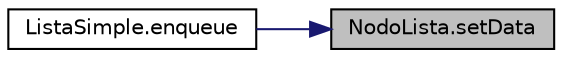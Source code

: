 digraph "NodoLista.setData"
{
 // LATEX_PDF_SIZE
  edge [fontname="Helvetica",fontsize="10",labelfontname="Helvetica",labelfontsize="10"];
  node [fontname="Helvetica",fontsize="10",shape=record];
  rankdir="RL";
  Node1 [label="NodoLista.setData",height=0.2,width=0.4,color="black", fillcolor="grey75", style="filled", fontcolor="black",tooltip=" "];
  Node1 -> Node2 [dir="back",color="midnightblue",fontsize="10",style="solid",fontname="Helvetica"];
  Node2 [label="ListaSimple.enqueue",height=0.2,width=0.4,color="black", fillcolor="white", style="filled",URL="$class_lista_simple.html#a633b046eb26f7e59d2410ea5d8d724c3",tooltip="Funcion que annade un nodo a la lista con el dato especificado."];
}

